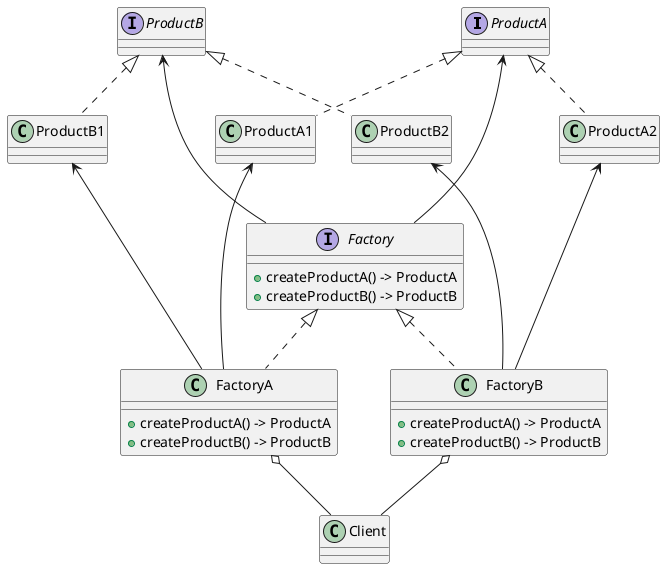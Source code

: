 @startuml

interface ProductA { }
class ProductA2 { }

ProductA <|.. ProductA1
ProductA <|.. ProductA2

interface ProductB { }
class ProductB1 { }
class ProductB2 { }

ProductB <|.. ProductB1
ProductB <|.. ProductB2

interface Factory
{
    + createProductA() -> ProductA
    + createProductB() -> ProductB
}

class FactoryA
{
    + createProductA() -> ProductA
    + createProductB() -> ProductB
}

class FactoryB
{
    + createProductA() -> ProductA
    + createProductB() -> ProductB
}

Factory <|.. FactoryA
Factory <|.. FactoryB

ProductA <-- Factory
ProductB <-- Factory
ProductA1 <--- FactoryA
ProductB1 <--- FactoryA
ProductA2 <--- FactoryB
ProductB2 <--- FactoryB

class Client { }

FactoryA o-- Client
FactoryB o-- Client


@enduml
